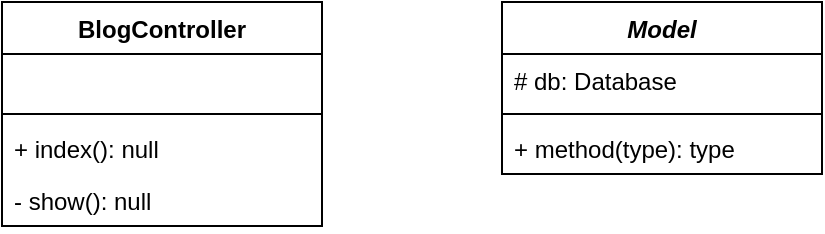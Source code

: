 <mxfile version="26.1.0">
  <diagram name="Page-1" id="hqW74VvjIJV0z1XginDy">
    <mxGraphModel dx="956" dy="520" grid="1" gridSize="10" guides="1" tooltips="1" connect="1" arrows="1" fold="1" page="1" pageScale="1" pageWidth="850" pageHeight="1100" math="0" shadow="0">
      <root>
        <mxCell id="0" />
        <mxCell id="1" parent="0" />
        <mxCell id="lTqVUm3PlNTydJaouUot-1" value="BlogController" style="swimlane;fontStyle=1;align=center;verticalAlign=top;childLayout=stackLayout;horizontal=1;startSize=26;horizontalStack=0;resizeParent=1;resizeParentMax=0;resizeLast=0;collapsible=1;marginBottom=0;whiteSpace=wrap;html=1;" vertex="1" parent="1">
          <mxGeometry x="160" y="330" width="160" height="112" as="geometry">
            <mxRectangle x="160" y="330" width="120" height="30" as="alternateBounds" />
          </mxGeometry>
        </mxCell>
        <mxCell id="lTqVUm3PlNTydJaouUot-2" value="&amp;nbsp;" style="text;strokeColor=none;fillColor=none;align=left;verticalAlign=top;spacingLeft=4;spacingRight=4;overflow=hidden;rotatable=0;points=[[0,0.5],[1,0.5]];portConstraint=eastwest;whiteSpace=wrap;html=1;" vertex="1" parent="lTqVUm3PlNTydJaouUot-1">
          <mxGeometry y="26" width="160" height="26" as="geometry" />
        </mxCell>
        <mxCell id="lTqVUm3PlNTydJaouUot-3" value="" style="line;strokeWidth=1;fillColor=none;align=left;verticalAlign=middle;spacingTop=-1;spacingLeft=3;spacingRight=3;rotatable=0;labelPosition=right;points=[];portConstraint=eastwest;strokeColor=inherit;" vertex="1" parent="lTqVUm3PlNTydJaouUot-1">
          <mxGeometry y="52" width="160" height="8" as="geometry" />
        </mxCell>
        <mxCell id="lTqVUm3PlNTydJaouUot-4" value="+ index(): null" style="text;strokeColor=none;fillColor=none;align=left;verticalAlign=top;spacingLeft=4;spacingRight=4;overflow=hidden;rotatable=0;points=[[0,0.5],[1,0.5]];portConstraint=eastwest;whiteSpace=wrap;html=1;" vertex="1" parent="lTqVUm3PlNTydJaouUot-1">
          <mxGeometry y="60" width="160" height="26" as="geometry" />
        </mxCell>
        <mxCell id="lTqVUm3PlNTydJaouUot-8" value="- show(): null" style="text;strokeColor=none;fillColor=none;align=left;verticalAlign=top;spacingLeft=4;spacingRight=4;overflow=hidden;rotatable=0;points=[[0,0.5],[1,0.5]];portConstraint=eastwest;whiteSpace=wrap;html=1;" vertex="1" parent="lTqVUm3PlNTydJaouUot-1">
          <mxGeometry y="86" width="160" height="26" as="geometry" />
        </mxCell>
        <mxCell id="lTqVUm3PlNTydJaouUot-10" value="&lt;i&gt;Model&lt;/i&gt;" style="swimlane;fontStyle=1;align=center;verticalAlign=top;childLayout=stackLayout;horizontal=1;startSize=26;horizontalStack=0;resizeParent=1;resizeParentMax=0;resizeLast=0;collapsible=1;marginBottom=0;whiteSpace=wrap;html=1;" vertex="1" parent="1">
          <mxGeometry x="410" y="330" width="160" height="86" as="geometry" />
        </mxCell>
        <mxCell id="lTqVUm3PlNTydJaouUot-11" value="# db: Database" style="text;strokeColor=none;fillColor=none;align=left;verticalAlign=top;spacingLeft=4;spacingRight=4;overflow=hidden;rotatable=0;points=[[0,0.5],[1,0.5]];portConstraint=eastwest;whiteSpace=wrap;html=1;" vertex="1" parent="lTqVUm3PlNTydJaouUot-10">
          <mxGeometry y="26" width="160" height="26" as="geometry" />
        </mxCell>
        <mxCell id="lTqVUm3PlNTydJaouUot-12" value="" style="line;strokeWidth=1;fillColor=none;align=left;verticalAlign=middle;spacingTop=-1;spacingLeft=3;spacingRight=3;rotatable=0;labelPosition=right;points=[];portConstraint=eastwest;strokeColor=inherit;" vertex="1" parent="lTqVUm3PlNTydJaouUot-10">
          <mxGeometry y="52" width="160" height="8" as="geometry" />
        </mxCell>
        <mxCell id="lTqVUm3PlNTydJaouUot-13" value="+ method(type): type" style="text;strokeColor=none;fillColor=none;align=left;verticalAlign=top;spacingLeft=4;spacingRight=4;overflow=hidden;rotatable=0;points=[[0,0.5],[1,0.5]];portConstraint=eastwest;whiteSpace=wrap;html=1;" vertex="1" parent="lTqVUm3PlNTydJaouUot-10">
          <mxGeometry y="60" width="160" height="26" as="geometry" />
        </mxCell>
      </root>
    </mxGraphModel>
  </diagram>
</mxfile>
